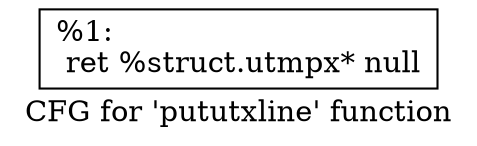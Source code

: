 digraph "CFG for 'pututxline' function" {
	label="CFG for 'pututxline' function";

	Node0x1fede60 [shape=record,label="{%1:\l  ret %struct.utmpx* null\l}"];
}
